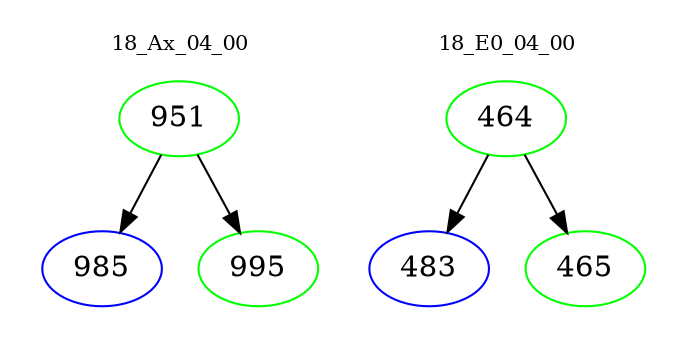 digraph{
subgraph cluster_0 {
color = white
label = "18_Ax_04_00";
fontsize=10;
T0_951 [label="951", color="green"]
T0_951 -> T0_985 [color="black"]
T0_985 [label="985", color="blue"]
T0_951 -> T0_995 [color="black"]
T0_995 [label="995", color="green"]
}
subgraph cluster_1 {
color = white
label = "18_E0_04_00";
fontsize=10;
T1_464 [label="464", color="green"]
T1_464 -> T1_483 [color="black"]
T1_483 [label="483", color="blue"]
T1_464 -> T1_465 [color="black"]
T1_465 [label="465", color="green"]
}
}
